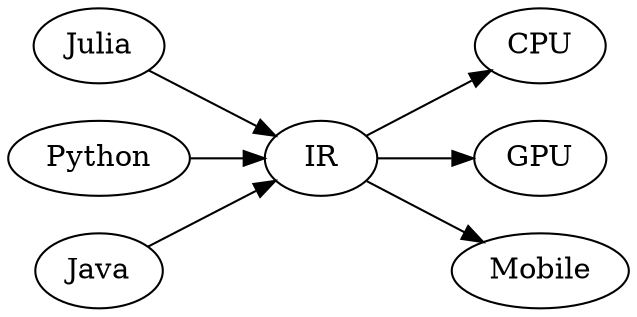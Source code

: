 digraph g {
    rankdir=LR

    Julia -> IR
    Python -> IR
    Java -> IR

    IR -> CPU
    IR -> GPU
    IR -> Mobile
}